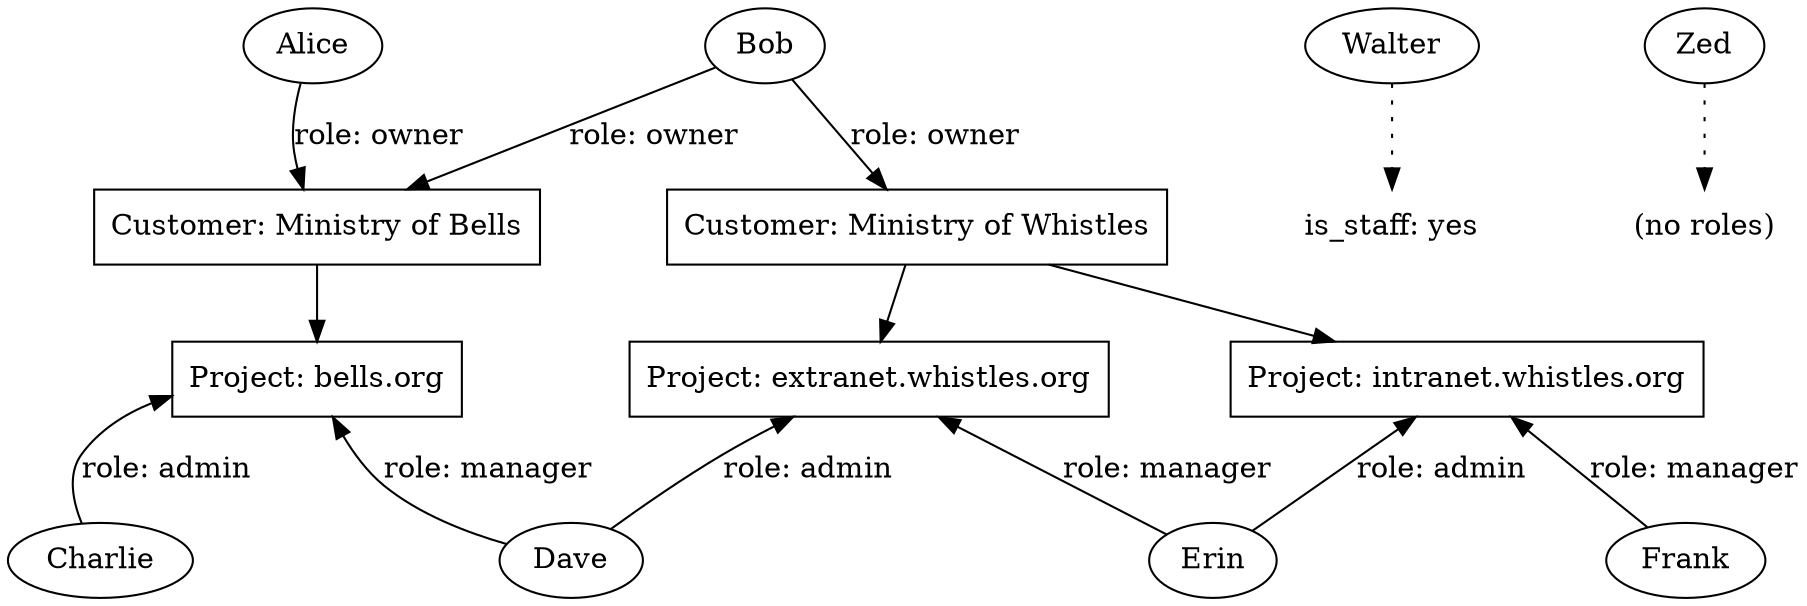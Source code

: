// Alice dataset
//
// Generate chart:
//
//   cat foo.dot | dot -Tpng > foo.png

digraph {
	nodesep = 0.8;

	node [shape="box"]

	c_mob [label="Customer: Ministry of Bells"];
	c_mow [label="Customer: Ministry of Whistles"];

	p_bo [label="Project: bells.org"]
	p_ewo [label="Project: extranet.whistles.org"]
	p_iwo [label="Project: intranet.whistles.org"]

	node [shape="none"]

	comment_is_staff [label="is_staff: yes"]
	comment_no_roles [label="(no roles)"]

	node [shape="oval"]

	Alice -> c_mob [label="role: owner"]
	Bob -> c_mob [label="role: owner"]
	Bob -> c_mow [label="role: owner"]

	Walter -> comment_is_staff [style="dotted"]
	Zed -> comment_no_roles [style="dotted"]

	c_mob -> p_bo

	c_mow -> p_ewo
	c_mow -> p_iwo

	p_bo -> Charlie [label="role: admin" dir="back"]
	p_bo -> Dave [label="role: manager" dir="back"]
	p_ewo -> Dave [label="role: admin" dir="back"]
	p_ewo -> Erin [label="role: manager" dir="back"]
	p_iwo -> Erin [label="role: admin" dir="back"]
	p_iwo -> Frank [label="role: manager" dir="back"]
}
